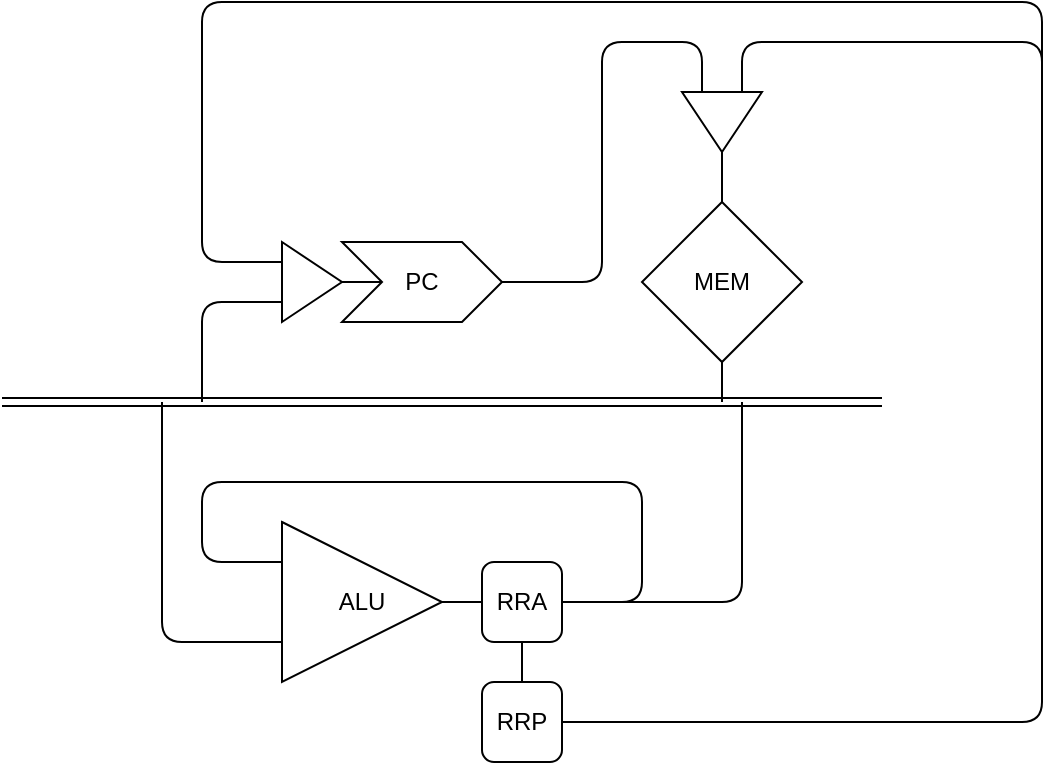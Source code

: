 <mxfile version="19.0.3" type="device"><diagram id="Y98QbdbTjpoL6NqvON0I" name="Page-1"><mxGraphModel dx="813" dy="494" grid="1" gridSize="10" guides="1" tooltips="1" connect="1" arrows="1" fold="1" page="1" pageScale="1" pageWidth="1654" pageHeight="1169" math="0" shadow="0"><root><mxCell id="0"/><mxCell id="1" parent="0"/><mxCell id="31zZUocrB1bwAQeEoMJe-1" value="ALU" style="triangle;whiteSpace=wrap;html=1;" parent="1" vertex="1"><mxGeometry x="660" y="460" width="80" height="80" as="geometry"/></mxCell><mxCell id="31zZUocrB1bwAQeEoMJe-3" value="RRA" style="rounded=1;whiteSpace=wrap;html=1;" parent="1" vertex="1"><mxGeometry x="760" y="480" width="40" height="40" as="geometry"/></mxCell><mxCell id="31zZUocrB1bwAQeEoMJe-7" value="" style="endArrow=none;html=1;rounded=1;entryX=1;entryY=0.5;entryDx=0;entryDy=0;exitX=0;exitY=0.25;exitDx=0;exitDy=0;" parent="1" source="31zZUocrB1bwAQeEoMJe-1" target="31zZUocrB1bwAQeEoMJe-3" edge="1"><mxGeometry width="50" height="50" relative="1" as="geometry"><mxPoint x="680" y="520" as="sourcePoint"/><mxPoint x="730" y="470" as="targetPoint"/><Array as="points"><mxPoint x="620" y="480"/><mxPoint x="620" y="440"/><mxPoint x="840" y="440"/><mxPoint x="840" y="500"/></Array></mxGeometry></mxCell><mxCell id="31zZUocrB1bwAQeEoMJe-8" value="" style="shape=link;html=1;rounded=1;" parent="1" edge="1"><mxGeometry width="100" relative="1" as="geometry"><mxPoint x="520" y="400" as="sourcePoint"/><mxPoint x="960" y="400" as="targetPoint"/></mxGeometry></mxCell><mxCell id="31zZUocrB1bwAQeEoMJe-9" value="" style="endArrow=none;html=1;rounded=1;entryX=1;entryY=0.5;entryDx=0;entryDy=0;" parent="1" target="31zZUocrB1bwAQeEoMJe-3" edge="1"><mxGeometry width="50" height="50" relative="1" as="geometry"><mxPoint x="890" y="400" as="sourcePoint"/><mxPoint x="730" y="510" as="targetPoint"/><Array as="points"><mxPoint x="890" y="500"/></Array></mxGeometry></mxCell><mxCell id="31zZUocrB1bwAQeEoMJe-14" value="" style="endArrow=none;html=1;rounded=1;exitX=0;exitY=0.75;exitDx=0;exitDy=0;" parent="1" source="31zZUocrB1bwAQeEoMJe-1" edge="1"><mxGeometry width="50" height="50" relative="1" as="geometry"><mxPoint x="640" y="480" as="sourcePoint"/><mxPoint x="600" y="400" as="targetPoint"/><Array as="points"><mxPoint x="600" y="520"/></Array></mxGeometry></mxCell><mxCell id="31zZUocrB1bwAQeEoMJe-15" value="PC" style="shape=step;perimeter=stepPerimeter;whiteSpace=wrap;html=1;fixedSize=1;" parent="1" vertex="1"><mxGeometry x="690" y="320" width="80" height="40" as="geometry"/></mxCell><mxCell id="31zZUocrB1bwAQeEoMJe-16" value="" style="endArrow=none;html=1;rounded=1;entryX=0;entryY=0.75;entryDx=0;entryDy=0;" parent="1" target="31zZUocrB1bwAQeEoMJe-21" edge="1"><mxGeometry width="50" height="50" relative="1" as="geometry"><mxPoint x="620" y="400" as="sourcePoint"/><mxPoint x="620" y="340" as="targetPoint"/><Array as="points"><mxPoint x="620" y="350"/></Array></mxGeometry></mxCell><mxCell id="31zZUocrB1bwAQeEoMJe-18" value="" style="endArrow=none;html=1;rounded=1;exitX=1;exitY=0.5;exitDx=0;exitDy=0;entryX=0;entryY=0.75;entryDx=0;entryDy=0;" parent="1" source="31zZUocrB1bwAQeEoMJe-15" target="3geyJ3aXeEebSKg0bllY-5" edge="1"><mxGeometry width="50" height="50" relative="1" as="geometry"><mxPoint x="780" y="270" as="sourcePoint"/><mxPoint x="872.5" y="252.5" as="targetPoint"/><Array as="points"><mxPoint x="820" y="340"/><mxPoint x="820" y="220"/><mxPoint x="870" y="220"/></Array></mxGeometry></mxCell><mxCell id="31zZUocrB1bwAQeEoMJe-21" value="" style="triangle;whiteSpace=wrap;html=1;rotation=0;" parent="1" vertex="1"><mxGeometry x="660" y="320" width="30" height="40" as="geometry"/></mxCell><mxCell id="31zZUocrB1bwAQeEoMJe-22" value="" style="endArrow=none;html=1;rounded=1;entryX=0;entryY=0.5;entryDx=0;entryDy=0;exitX=1;exitY=0.5;exitDx=0;exitDy=0;" parent="1" source="31zZUocrB1bwAQeEoMJe-21" target="31zZUocrB1bwAQeEoMJe-15" edge="1"><mxGeometry width="50" height="50" relative="1" as="geometry"><mxPoint x="680" y="390" as="sourcePoint"/><mxPoint x="730" y="340" as="targetPoint"/></mxGeometry></mxCell><mxCell id="31zZUocrB1bwAQeEoMJe-23" value="" style="endArrow=none;html=1;rounded=1;exitX=0;exitY=0.25;exitDx=0;exitDy=0;" parent="1" source="31zZUocrB1bwAQeEoMJe-21" edge="1"><mxGeometry width="50" height="50" relative="1" as="geometry"><mxPoint x="680" y="390" as="sourcePoint"/><mxPoint x="1040" y="240" as="targetPoint"/><Array as="points"><mxPoint x="620" y="330"/><mxPoint x="620" y="200"/><mxPoint x="1040" y="200"/></Array></mxGeometry></mxCell><mxCell id="31zZUocrB1bwAQeEoMJe-28" value="" style="endArrow=none;html=1;rounded=1;entryX=0.5;entryY=1;entryDx=0;entryDy=0;" parent="1" target="31zZUocrB1bwAQeEoMJe-30" edge="1"><mxGeometry width="50" height="50" relative="1" as="geometry"><mxPoint x="880" y="400" as="sourcePoint"/><mxPoint x="870" y="380" as="targetPoint"/></mxGeometry></mxCell><mxCell id="31zZUocrB1bwAQeEoMJe-30" value="MEM" style="rhombus;whiteSpace=wrap;html=1;" parent="1" vertex="1"><mxGeometry x="840" y="300" width="80" height="80" as="geometry"/></mxCell><mxCell id="3geyJ3aXeEebSKg0bllY-1" value="RRP" style="rounded=1;whiteSpace=wrap;html=1;" parent="1" vertex="1"><mxGeometry x="760" y="540" width="40" height="40" as="geometry"/></mxCell><mxCell id="3geyJ3aXeEebSKg0bllY-3" value="" style="endArrow=none;html=1;rounded=1;entryX=0;entryY=0.25;entryDx=0;entryDy=0;exitX=1;exitY=0.5;exitDx=0;exitDy=0;" parent="1" target="3geyJ3aXeEebSKg0bllY-5" edge="1" source="3geyJ3aXeEebSKg0bllY-1"><mxGeometry width="50" height="50" relative="1" as="geometry"><mxPoint x="800" y="580" as="sourcePoint"/><mxPoint x="887.5" y="252.5" as="targetPoint"/><Array as="points"><mxPoint x="1040" y="560"/><mxPoint x="1040" y="220"/><mxPoint x="890" y="220"/></Array></mxGeometry></mxCell><mxCell id="3geyJ3aXeEebSKg0bllY-5" value="" style="triangle;whiteSpace=wrap;html=1;rotation=90;" parent="1" vertex="1"><mxGeometry x="865" y="240" width="30" height="40" as="geometry"/></mxCell><mxCell id="3geyJ3aXeEebSKg0bllY-7" value="" style="endArrow=none;html=1;rounded=1;entryX=1;entryY=0.5;entryDx=0;entryDy=0;" parent="1" target="3geyJ3aXeEebSKg0bllY-5" edge="1"><mxGeometry width="50" height="50" relative="1" as="geometry"><mxPoint x="880" y="300" as="sourcePoint"/><mxPoint x="930" y="380" as="targetPoint"/></mxGeometry></mxCell><mxCell id="3geyJ3aXeEebSKg0bllY-10" value="" style="endArrow=none;html=1;rounded=1;entryX=0;entryY=0.5;entryDx=0;entryDy=0;exitX=1;exitY=0.5;exitDx=0;exitDy=0;" parent="1" source="31zZUocrB1bwAQeEoMJe-1" target="31zZUocrB1bwAQeEoMJe-3" edge="1"><mxGeometry width="50" height="50" relative="1" as="geometry"><mxPoint x="717.5" y="500" as="sourcePoint"/><mxPoint x="750" y="360" as="targetPoint"/></mxGeometry></mxCell><mxCell id="y9wjSXQEYZV0iY3Iftst-1" value="" style="endArrow=none;html=1;rounded=0;entryX=0.5;entryY=1;entryDx=0;entryDy=0;exitX=0.5;exitY=0;exitDx=0;exitDy=0;" edge="1" parent="1" source="3geyJ3aXeEebSKg0bllY-1" target="31zZUocrB1bwAQeEoMJe-3"><mxGeometry width="50" height="50" relative="1" as="geometry"><mxPoint x="810" y="500" as="sourcePoint"/><mxPoint x="860" y="450" as="targetPoint"/></mxGeometry></mxCell></root></mxGraphModel></diagram></mxfile>
